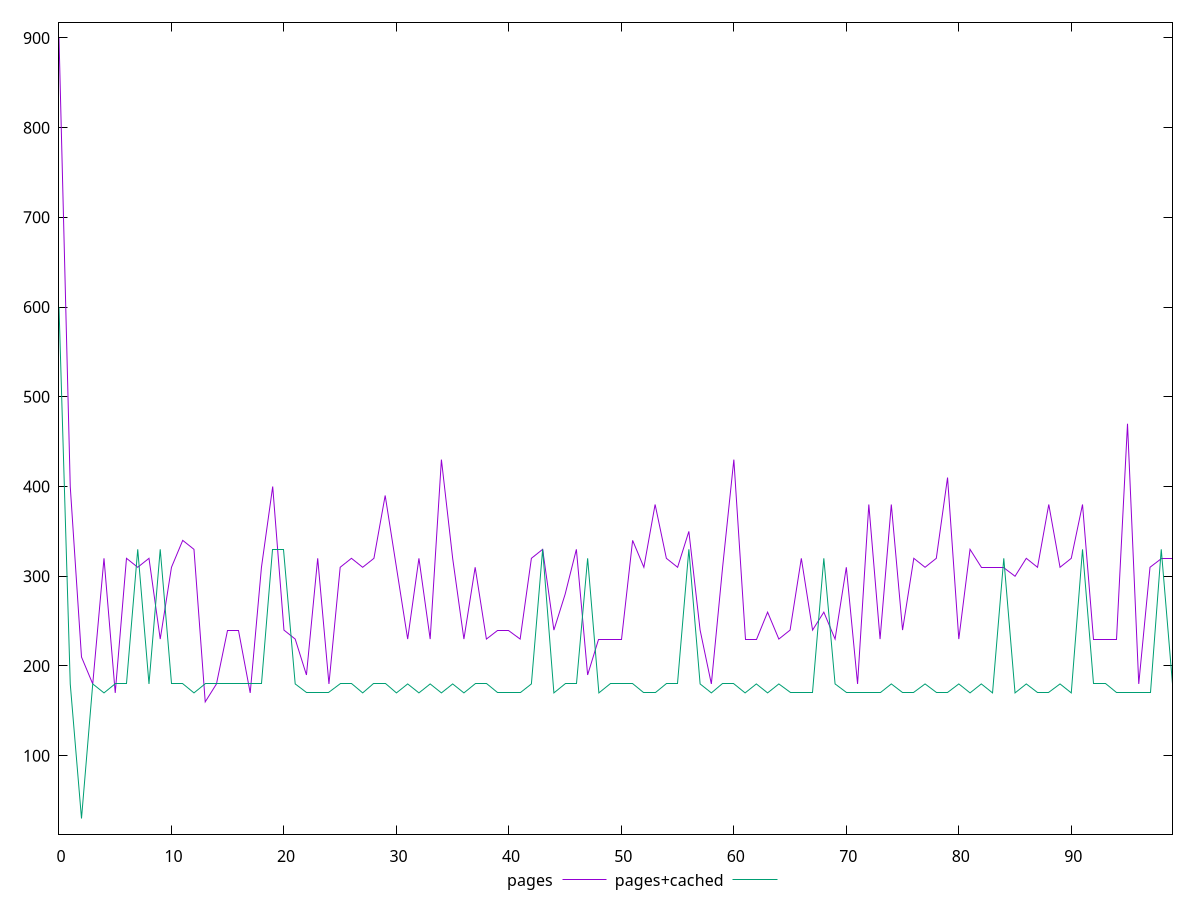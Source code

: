 reset

$pages <<EOF
0 900
1 400
2 210
3 180
4 320
5 170
6 320
7 310
8 320
9 230
10 310
11 340
12 330
13 160
14 180
15 240
16 240
17 170
18 310
19 400
20 240
21 230
22 190
23 320
24 180
25 310
26 320
27 310
28 320
29 390
30 310
31 230
32 320
33 230
34 430
35 320
36 230
37 310
38 230
39 240
40 240
41 230
42 320
43 330
44 240
45 280
46 330
47 190
48 230
49 230
50 230
51 340
52 310
53 380
54 320
55 310
56 350
57 240
58 180
59 310
60 430
61 230
62 230
63 260
64 230
65 240
66 320
67 240
68 260
69 230
70 310
71 180
72 380
73 230
74 380
75 240
76 320
77 310
78 320
79 410
80 230
81 330
82 310
83 310
84 310
85 300
86 320
87 310
88 380
89 310
90 320
91 380
92 230
93 230
94 230
95 470
96 180
97 310
98 320
99 320
EOF

$pagesCached <<EOF
0 600
1 180
2 30
3 180
4 170
5 180
6 180
7 330
8 180
9 330
10 180
11 180
12 170
13 180
14 180
15 180
16 180
17 180
18 180
19 330
20 330
21 180
22 170
23 170
24 170
25 180
26 180
27 170
28 180
29 180
30 170
31 180
32 170
33 180
34 170
35 180
36 170
37 180
38 180
39 170
40 170
41 170
42 180
43 330
44 170
45 180
46 180
47 320
48 170
49 180
50 180
51 180
52 170
53 170
54 180
55 180
56 330
57 180
58 170
59 180
60 180
61 170
62 180
63 170
64 180
65 170
66 170
67 170
68 320
69 180
70 170
71 170
72 170
73 170
74 180
75 170
76 170
77 180
78 170
79 170
80 180
81 170
82 180
83 170
84 320
85 170
86 180
87 170
88 170
89 180
90 170
91 330
92 180
93 180
94 170
95 170
96 170
97 170
98 330
99 180
EOF

set key outside below
set xrange [0:99]
set yrange [12.599999999999998:917.4]
set terminal svg size 640, 500 enhanced background rgb 'white'
set output "report_00007_2020-12-11T15:55:29.892Z/uses-http2/comparison/line/1_vs_2.svg"

plot $pages title "pages" with line, \
     $pagesCached title "pages+cached" with line

reset
